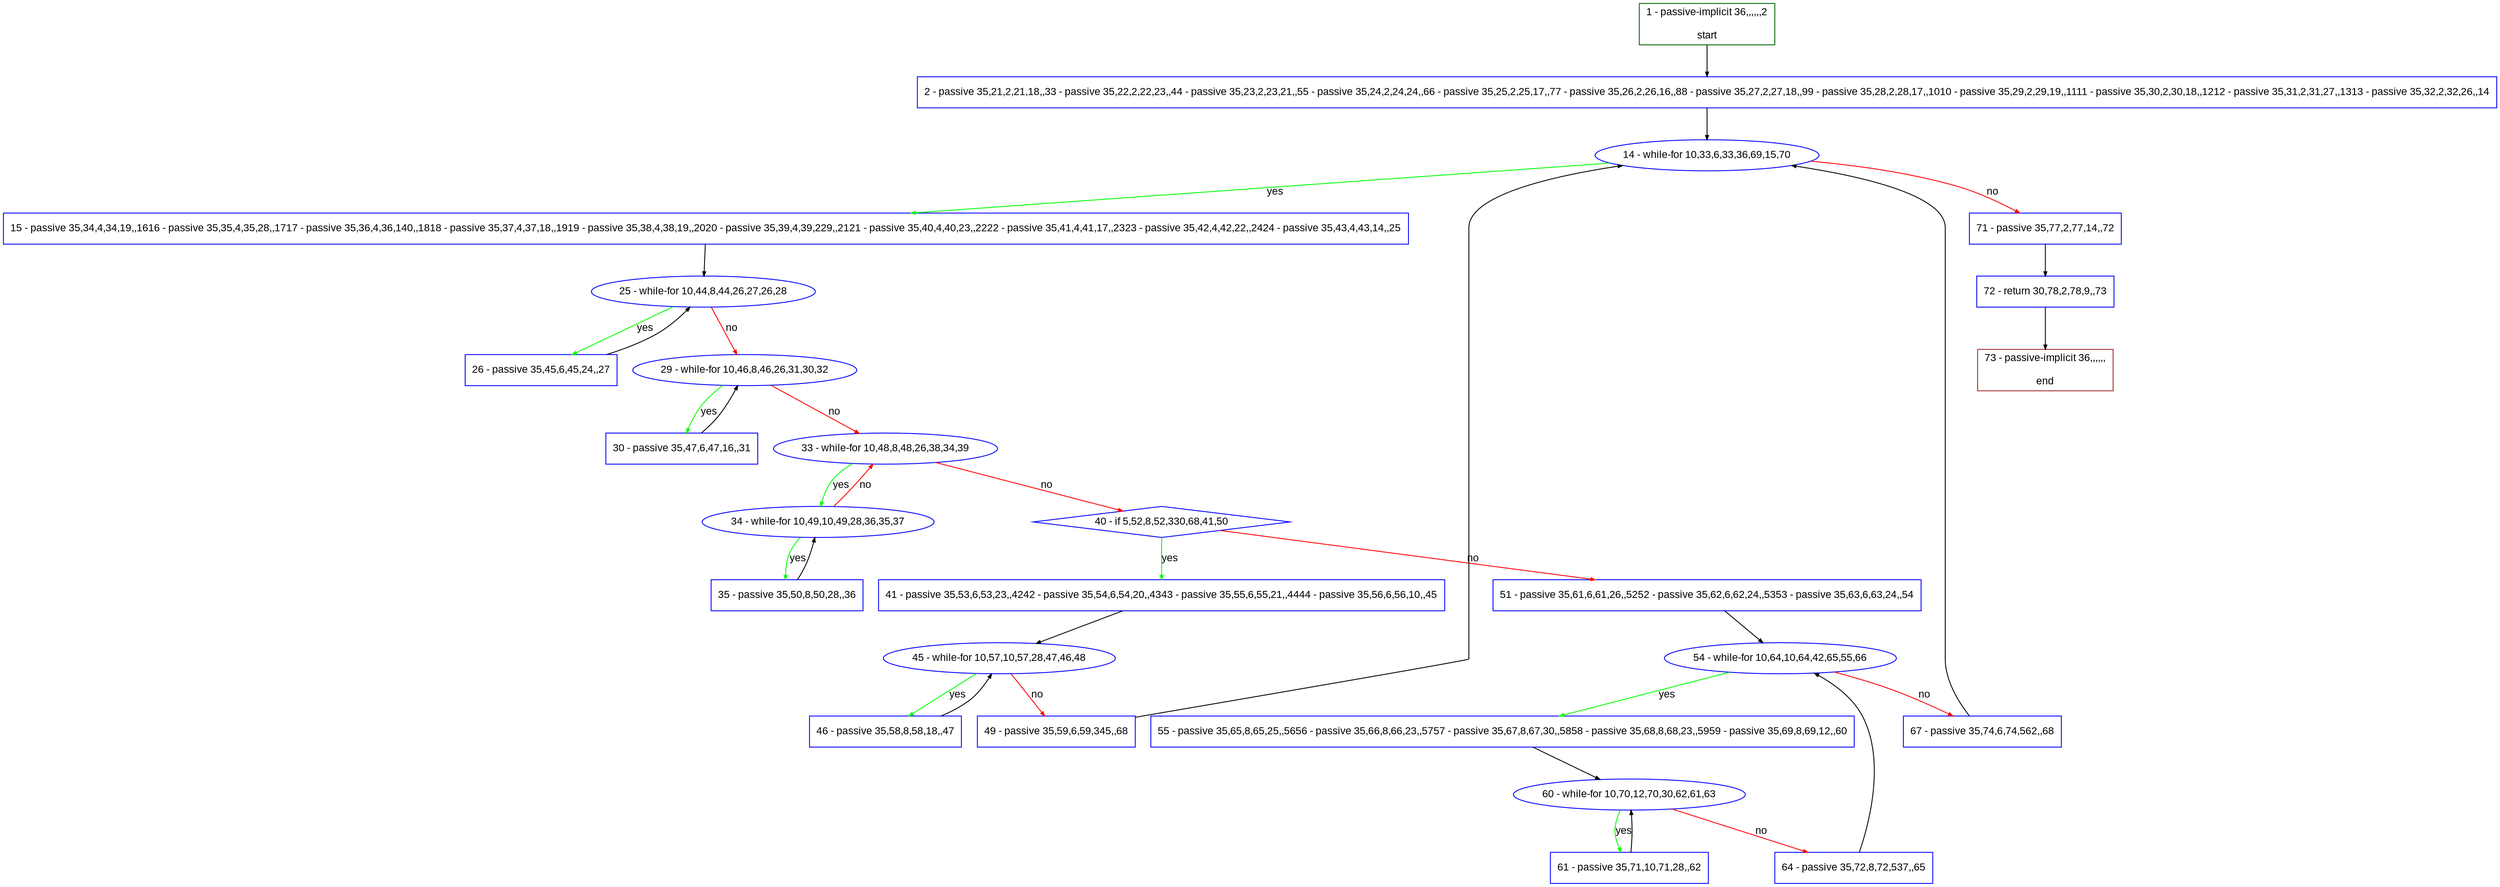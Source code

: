 digraph "" {
  graph [pack="true", label="", fontsize="12", packmode="clust", fontname="Arial", fillcolor="#FFFFCC", bgcolor="white", style="rounded,filled", compound="true"];
  node [node_initialized="no", label="", color="grey", fontsize="12", fillcolor="white", fontname="Arial", style="filled", shape="rectangle", compound="true", fixedsize="false"];
  edge [fontcolor="black", arrowhead="normal", arrowtail="none", arrowsize="0.5", ltail="", label="", color="black", fontsize="12", lhead="", fontname="Arial", dir="forward", compound="true"];
  __N1 [label="2 - passive 35,21,2,21,18,,33 - passive 35,22,2,22,23,,44 - passive 35,23,2,23,21,,55 - passive 35,24,2,24,24,,66 - passive 35,25,2,25,17,,77 - passive 35,26,2,26,16,,88 - passive 35,27,2,27,18,,99 - passive 35,28,2,28,17,,1010 - passive 35,29,2,29,19,,1111 - passive 35,30,2,30,18,,1212 - passive 35,31,2,31,27,,1313 - passive 35,32,2,32,26,,14", color="#0000ff", fillcolor="#ffffff", style="filled", shape="box"];
  __N2 [label="1 - passive-implicit 36,,,,,,2\n\nstart", color="#006400", fillcolor="#ffffff", style="filled", shape="box"];
  __N3 [label="14 - while-for 10,33,6,33,36,69,15,70", color="#0000ff", fillcolor="#ffffff", style="filled", shape="oval"];
  __N4 [label="15 - passive 35,34,4,34,19,,1616 - passive 35,35,4,35,28,,1717 - passive 35,36,4,36,140,,1818 - passive 35,37,4,37,18,,1919 - passive 35,38,4,38,19,,2020 - passive 35,39,4,39,229,,2121 - passive 35,40,4,40,23,,2222 - passive 35,41,4,41,17,,2323 - passive 35,42,4,42,22,,2424 - passive 35,43,4,43,14,,25", color="#0000ff", fillcolor="#ffffff", style="filled", shape="box"];
  __N5 [label="71 - passive 35,77,2,77,14,,72", color="#0000ff", fillcolor="#ffffff", style="filled", shape="box"];
  __N6 [label="25 - while-for 10,44,8,44,26,27,26,28", color="#0000ff", fillcolor="#ffffff", style="filled", shape="oval"];
  __N7 [label="26 - passive 35,45,6,45,24,,27", color="#0000ff", fillcolor="#ffffff", style="filled", shape="box"];
  __N8 [label="29 - while-for 10,46,8,46,26,31,30,32", color="#0000ff", fillcolor="#ffffff", style="filled", shape="oval"];
  __N9 [label="30 - passive 35,47,6,47,16,,31", color="#0000ff", fillcolor="#ffffff", style="filled", shape="box"];
  __N10 [label="33 - while-for 10,48,8,48,26,38,34,39", color="#0000ff", fillcolor="#ffffff", style="filled", shape="oval"];
  __N11 [label="34 - while-for 10,49,10,49,28,36,35,37", color="#0000ff", fillcolor="#ffffff", style="filled", shape="oval"];
  __N12 [label="40 - if 5,52,8,52,330,68,41,50", color="#0000ff", fillcolor="#ffffff", style="filled", shape="diamond"];
  __N13 [label="35 - passive 35,50,8,50,28,,36", color="#0000ff", fillcolor="#ffffff", style="filled", shape="box"];
  __N14 [label="41 - passive 35,53,6,53,23,,4242 - passive 35,54,6,54,20,,4343 - passive 35,55,6,55,21,,4444 - passive 35,56,6,56,10,,45", color="#0000ff", fillcolor="#ffffff", style="filled", shape="box"];
  __N15 [label="51 - passive 35,61,6,61,26,,5252 - passive 35,62,6,62,24,,5353 - passive 35,63,6,63,24,,54", color="#0000ff", fillcolor="#ffffff", style="filled", shape="box"];
  __N16 [label="45 - while-for 10,57,10,57,28,47,46,48", color="#0000ff", fillcolor="#ffffff", style="filled", shape="oval"];
  __N17 [label="46 - passive 35,58,8,58,18,,47", color="#0000ff", fillcolor="#ffffff", style="filled", shape="box"];
  __N18 [label="49 - passive 35,59,6,59,345,,68", color="#0000ff", fillcolor="#ffffff", style="filled", shape="box"];
  __N19 [label="54 - while-for 10,64,10,64,42,65,55,66", color="#0000ff", fillcolor="#ffffff", style="filled", shape="oval"];
  __N20 [label="55 - passive 35,65,8,65,25,,5656 - passive 35,66,8,66,23,,5757 - passive 35,67,8,67,30,,5858 - passive 35,68,8,68,23,,5959 - passive 35,69,8,69,12,,60", color="#0000ff", fillcolor="#ffffff", style="filled", shape="box"];
  __N21 [label="67 - passive 35,74,6,74,562,,68", color="#0000ff", fillcolor="#ffffff", style="filled", shape="box"];
  __N22 [label="60 - while-for 10,70,12,70,30,62,61,63", color="#0000ff", fillcolor="#ffffff", style="filled", shape="oval"];
  __N23 [label="61 - passive 35,71,10,71,28,,62", color="#0000ff", fillcolor="#ffffff", style="filled", shape="box"];
  __N24 [label="64 - passive 35,72,8,72,537,,65", color="#0000ff", fillcolor="#ffffff", style="filled", shape="box"];
  __N25 [label="72 - return 30,78,2,78,9,,73", color="#0000ff", fillcolor="#ffffff", style="filled", shape="box"];
  __N26 [label="73 - passive-implicit 36,,,,,,\n\nend", color="#a52a2a", fillcolor="#ffffff", style="filled", shape="box"];
  __N2 -> __N1 [arrowhead="normal", arrowtail="none", color="#000000", label="", dir="forward"];
  __N1 -> __N3 [arrowhead="normal", arrowtail="none", color="#000000", label="", dir="forward"];
  __N3 -> __N4 [arrowhead="normal", arrowtail="none", color="#00ff00", label="yes", dir="forward"];
  __N3 -> __N5 [arrowhead="normal", arrowtail="none", color="#ff0000", label="no", dir="forward"];
  __N4 -> __N6 [arrowhead="normal", arrowtail="none", color="#000000", label="", dir="forward"];
  __N6 -> __N7 [arrowhead="normal", arrowtail="none", color="#00ff00", label="yes", dir="forward"];
  __N7 -> __N6 [arrowhead="normal", arrowtail="none", color="#000000", label="", dir="forward"];
  __N6 -> __N8 [arrowhead="normal", arrowtail="none", color="#ff0000", label="no", dir="forward"];
  __N8 -> __N9 [arrowhead="normal", arrowtail="none", color="#00ff00", label="yes", dir="forward"];
  __N9 -> __N8 [arrowhead="normal", arrowtail="none", color="#000000", label="", dir="forward"];
  __N8 -> __N10 [arrowhead="normal", arrowtail="none", color="#ff0000", label="no", dir="forward"];
  __N10 -> __N11 [arrowhead="normal", arrowtail="none", color="#00ff00", label="yes", dir="forward"];
  __N11 -> __N10 [arrowhead="normal", arrowtail="none", color="#ff0000", label="no", dir="forward"];
  __N10 -> __N12 [arrowhead="normal", arrowtail="none", color="#ff0000", label="no", dir="forward"];
  __N11 -> __N13 [arrowhead="normal", arrowtail="none", color="#00ff00", label="yes", dir="forward"];
  __N13 -> __N11 [arrowhead="normal", arrowtail="none", color="#000000", label="", dir="forward"];
  __N12 -> __N14 [arrowhead="normal", arrowtail="none", color="#00ff00", label="yes", dir="forward"];
  __N12 -> __N15 [arrowhead="normal", arrowtail="none", color="#ff0000", label="no", dir="forward"];
  __N14 -> __N16 [arrowhead="normal", arrowtail="none", color="#000000", label="", dir="forward"];
  __N16 -> __N17 [arrowhead="normal", arrowtail="none", color="#00ff00", label="yes", dir="forward"];
  __N17 -> __N16 [arrowhead="normal", arrowtail="none", color="#000000", label="", dir="forward"];
  __N16 -> __N18 [arrowhead="normal", arrowtail="none", color="#ff0000", label="no", dir="forward"];
  __N18 -> __N3 [arrowhead="normal", arrowtail="none", color="#000000", label="", dir="forward"];
  __N15 -> __N19 [arrowhead="normal", arrowtail="none", color="#000000", label="", dir="forward"];
  __N19 -> __N20 [arrowhead="normal", arrowtail="none", color="#00ff00", label="yes", dir="forward"];
  __N19 -> __N21 [arrowhead="normal", arrowtail="none", color="#ff0000", label="no", dir="forward"];
  __N20 -> __N22 [arrowhead="normal", arrowtail="none", color="#000000", label="", dir="forward"];
  __N22 -> __N23 [arrowhead="normal", arrowtail="none", color="#00ff00", label="yes", dir="forward"];
  __N23 -> __N22 [arrowhead="normal", arrowtail="none", color="#000000", label="", dir="forward"];
  __N22 -> __N24 [arrowhead="normal", arrowtail="none", color="#ff0000", label="no", dir="forward"];
  __N24 -> __N19 [arrowhead="normal", arrowtail="none", color="#000000", label="", dir="forward"];
  __N21 -> __N3 [arrowhead="normal", arrowtail="none", color="#000000", label="", dir="forward"];
  __N5 -> __N25 [arrowhead="normal", arrowtail="none", color="#000000", label="", dir="forward"];
  __N25 -> __N26 [arrowhead="normal", arrowtail="none", color="#000000", label="", dir="forward"];
}
